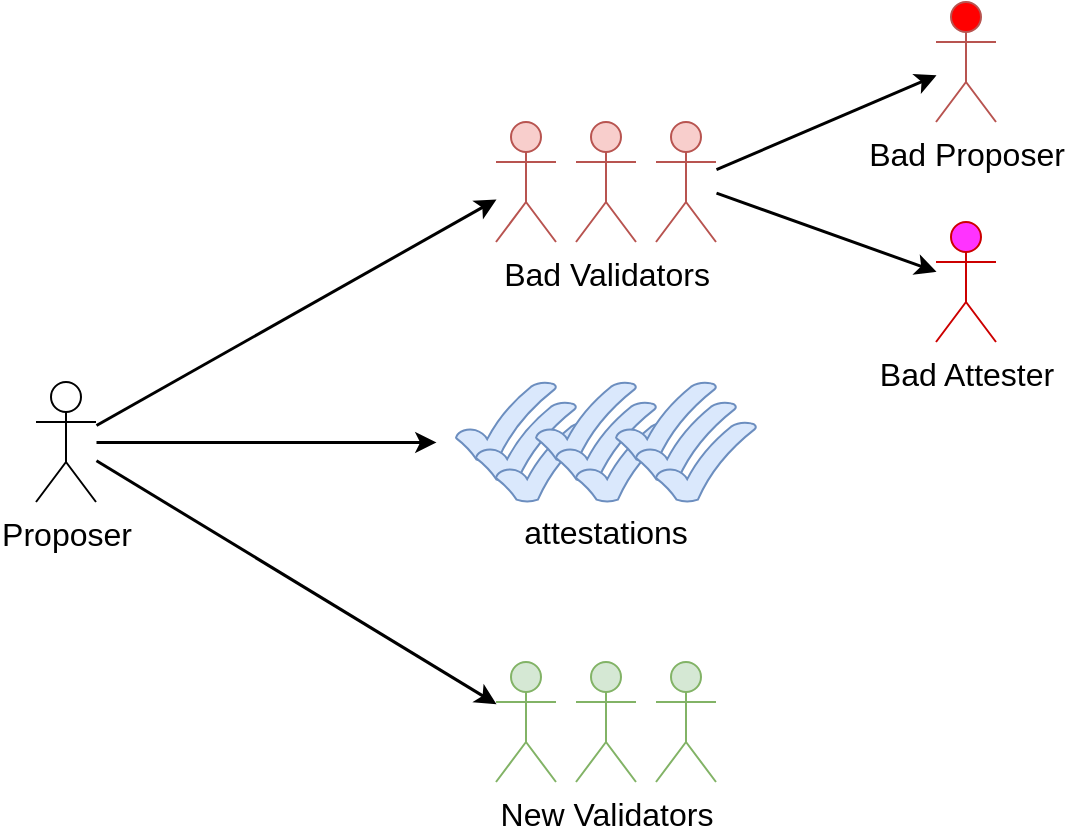<mxfile version="20.3.3" type="github">
  <diagram id="-fiRNYx4OJ6nBfOhRL0k" name="Page-1">
    <mxGraphModel dx="1018" dy="659" grid="1" gridSize="10" guides="1" tooltips="1" connect="1" arrows="1" fold="1" page="1" pageScale="1" pageWidth="850" pageHeight="1100" math="0" shadow="0">
      <root>
        <mxCell id="0" />
        <mxCell id="1" parent="0" />
        <mxCell id="m6vR3qpY-nCJ3pTRAgIn-3" value="Proposer" style="shape=umlActor;verticalLabelPosition=bottom;verticalAlign=top;html=1;outlineConnect=0;fontSize=16;" vertex="1" parent="1">
          <mxGeometry x="190" y="300" width="30" height="60" as="geometry" />
        </mxCell>
        <mxCell id="m6vR3qpY-nCJ3pTRAgIn-5" value="" style="shape=umlActor;verticalLabelPosition=bottom;verticalAlign=top;html=1;outlineConnect=0;fontSize=16;fillColor=#f8cecc;strokeColor=#b85450;" vertex="1" parent="1">
          <mxGeometry x="420" y="170" width="30" height="60" as="geometry" />
        </mxCell>
        <mxCell id="m6vR3qpY-nCJ3pTRAgIn-7" value="Bad Validators" style="shape=umlActor;verticalLabelPosition=bottom;verticalAlign=top;html=1;outlineConnect=0;fontSize=16;fillColor=#f8cecc;strokeColor=#b85450;" vertex="1" parent="1">
          <mxGeometry x="460" y="170" width="30" height="60" as="geometry" />
        </mxCell>
        <mxCell id="m6vR3qpY-nCJ3pTRAgIn-8" value="" style="shape=umlActor;verticalLabelPosition=bottom;verticalAlign=top;html=1;outlineConnect=0;fontSize=16;fillColor=#f8cecc;strokeColor=#b85450;" vertex="1" parent="1">
          <mxGeometry x="500" y="170" width="30" height="60" as="geometry" />
        </mxCell>
        <mxCell id="m6vR3qpY-nCJ3pTRAgIn-13" value="" style="shape=umlActor;verticalLabelPosition=bottom;verticalAlign=top;html=1;fontSize=16;fillColor=#d5e8d4;strokeColor=#82b366;" vertex="1" parent="1">
          <mxGeometry x="420" y="440" width="30" height="60" as="geometry" />
        </mxCell>
        <mxCell id="m6vR3qpY-nCJ3pTRAgIn-32" value="" style="verticalLabelPosition=bottom;verticalAlign=top;html=1;shape=mxgraph.basic.tick;fontSize=16;fillColor=#dae8fc;strokeColor=#6c8ebf;" vertex="1" parent="1">
          <mxGeometry x="400" y="300" width="50" height="40" as="geometry" />
        </mxCell>
        <mxCell id="m6vR3qpY-nCJ3pTRAgIn-33" value="" style="verticalLabelPosition=bottom;verticalAlign=top;html=1;shape=mxgraph.basic.tick;fontSize=16;fillColor=#dae8fc;strokeColor=#6c8ebf;" vertex="1" parent="1">
          <mxGeometry x="410" y="310" width="50" height="40" as="geometry" />
        </mxCell>
        <mxCell id="m6vR3qpY-nCJ3pTRAgIn-34" value="" style="verticalLabelPosition=bottom;verticalAlign=top;html=1;shape=mxgraph.basic.tick;fontSize=16;fillColor=#dae8fc;strokeColor=#6c8ebf;" vertex="1" parent="1">
          <mxGeometry x="420" y="320" width="50" height="40" as="geometry" />
        </mxCell>
        <mxCell id="m6vR3qpY-nCJ3pTRAgIn-35" value="" style="verticalLabelPosition=bottom;verticalAlign=top;html=1;shape=mxgraph.basic.tick;fontSize=16;fillColor=#dae8fc;strokeColor=#6c8ebf;" vertex="1" parent="1">
          <mxGeometry x="440" y="300" width="50" height="40" as="geometry" />
        </mxCell>
        <mxCell id="m6vR3qpY-nCJ3pTRAgIn-36" value="" style="verticalLabelPosition=bottom;verticalAlign=top;html=1;shape=mxgraph.basic.tick;fontSize=16;fillColor=#dae8fc;strokeColor=#6c8ebf;" vertex="1" parent="1">
          <mxGeometry x="450" y="310" width="50" height="40" as="geometry" />
        </mxCell>
        <mxCell id="m6vR3qpY-nCJ3pTRAgIn-37" value="" style="verticalLabelPosition=bottom;verticalAlign=top;html=1;shape=mxgraph.basic.tick;fontSize=16;fillColor=#dae8fc;strokeColor=#6c8ebf;" vertex="1" parent="1">
          <mxGeometry x="460" y="320" width="50" height="40" as="geometry" />
        </mxCell>
        <mxCell id="m6vR3qpY-nCJ3pTRAgIn-38" value="" style="verticalLabelPosition=bottom;verticalAlign=top;html=1;shape=mxgraph.basic.tick;fontSize=16;fillColor=#dae8fc;strokeColor=#6c8ebf;" vertex="1" parent="1">
          <mxGeometry x="480" y="300" width="50" height="40" as="geometry" />
        </mxCell>
        <mxCell id="m6vR3qpY-nCJ3pTRAgIn-39" value="" style="verticalLabelPosition=bottom;verticalAlign=top;html=1;shape=mxgraph.basic.tick;fontSize=16;fillColor=#dae8fc;strokeColor=#6c8ebf;" vertex="1" parent="1">
          <mxGeometry x="490" y="310" width="50" height="40" as="geometry" />
        </mxCell>
        <mxCell id="m6vR3qpY-nCJ3pTRAgIn-40" value="" style="verticalLabelPosition=bottom;verticalAlign=top;html=1;shape=mxgraph.basic.tick;fontSize=16;fillColor=#dae8fc;strokeColor=#6c8ebf;" vertex="1" parent="1">
          <mxGeometry x="500" y="320" width="50" height="40" as="geometry" />
        </mxCell>
        <mxCell id="m6vR3qpY-nCJ3pTRAgIn-43" value="New Validators" style="shape=umlActor;verticalLabelPosition=bottom;verticalAlign=top;html=1;fontSize=16;fillColor=#d5e8d4;strokeColor=#82b366;" vertex="1" parent="1">
          <mxGeometry x="460" y="440" width="30" height="60" as="geometry" />
        </mxCell>
        <mxCell id="m6vR3qpY-nCJ3pTRAgIn-44" value="" style="shape=umlActor;verticalLabelPosition=bottom;verticalAlign=top;html=1;fontSize=16;fillColor=#d5e8d4;strokeColor=#82b366;" vertex="1" parent="1">
          <mxGeometry x="500" y="440" width="30" height="60" as="geometry" />
        </mxCell>
        <mxCell id="m6vR3qpY-nCJ3pTRAgIn-46" value="attestations" style="text;html=1;strokeColor=none;fillColor=none;align=center;verticalAlign=middle;whiteSpace=wrap;rounded=0;fontSize=16;" vertex="1" parent="1">
          <mxGeometry x="445" y="360" width="60" height="30" as="geometry" />
        </mxCell>
        <mxCell id="m6vR3qpY-nCJ3pTRAgIn-47" value="Bad Proposer" style="shape=umlActor;verticalLabelPosition=bottom;verticalAlign=top;html=1;outlineConnect=0;fontSize=16;fillColor=#FF0000;strokeColor=#b85450;" vertex="1" parent="1">
          <mxGeometry x="640" y="110" width="30" height="60" as="geometry" />
        </mxCell>
        <mxCell id="m6vR3qpY-nCJ3pTRAgIn-48" value="Bad Attester" style="shape=umlActor;verticalLabelPosition=bottom;verticalAlign=top;html=1;outlineConnect=0;fontSize=16;fillColor=#FF33FF;strokeColor=#CC0000;" vertex="1" parent="1">
          <mxGeometry x="640" y="220" width="30" height="60" as="geometry" />
        </mxCell>
        <mxCell id="m6vR3qpY-nCJ3pTRAgIn-49" value="" style="endArrow=classic;html=1;rounded=0;fontSize=16;strokeWidth=1.5;" edge="1" parent="1" source="m6vR3qpY-nCJ3pTRAgIn-8" target="m6vR3qpY-nCJ3pTRAgIn-47">
          <mxGeometry width="50" height="50" relative="1" as="geometry">
            <mxPoint x="550" y="210" as="sourcePoint" />
            <mxPoint x="450" y="300" as="targetPoint" />
          </mxGeometry>
        </mxCell>
        <mxCell id="m6vR3qpY-nCJ3pTRAgIn-50" value="" style="endArrow=classic;html=1;rounded=0;fontSize=16;strokeWidth=1.5;" edge="1" parent="1" source="m6vR3qpY-nCJ3pTRAgIn-8" target="m6vR3qpY-nCJ3pTRAgIn-48">
          <mxGeometry width="50" height="50" relative="1" as="geometry">
            <mxPoint x="540" y="203.571" as="sourcePoint" />
            <mxPoint x="650" y="156.429" as="targetPoint" />
          </mxGeometry>
        </mxCell>
        <mxCell id="m6vR3qpY-nCJ3pTRAgIn-51" value="" style="endArrow=classic;html=1;rounded=0;fontSize=16;strokeWidth=1.5;" edge="1" parent="1" source="m6vR3qpY-nCJ3pTRAgIn-3" target="m6vR3qpY-nCJ3pTRAgIn-5">
          <mxGeometry width="50" height="50" relative="1" as="geometry">
            <mxPoint x="540" y="215.357" as="sourcePoint" />
            <mxPoint x="650" y="254.643" as="targetPoint" />
          </mxGeometry>
        </mxCell>
        <mxCell id="m6vR3qpY-nCJ3pTRAgIn-52" value="" style="endArrow=classic;html=1;rounded=0;fontSize=16;strokeWidth=1.5;" edge="1" parent="1" source="m6vR3qpY-nCJ3pTRAgIn-3">
          <mxGeometry width="50" height="50" relative="1" as="geometry">
            <mxPoint x="230" y="331.522" as="sourcePoint" />
            <mxPoint x="390" y="330" as="targetPoint" />
          </mxGeometry>
        </mxCell>
        <mxCell id="m6vR3qpY-nCJ3pTRAgIn-53" value="" style="endArrow=classic;html=1;rounded=0;fontSize=16;strokeWidth=1.5;" edge="1" parent="1" source="m6vR3qpY-nCJ3pTRAgIn-3" target="m6vR3qpY-nCJ3pTRAgIn-13">
          <mxGeometry width="50" height="50" relative="1" as="geometry">
            <mxPoint x="230" y="339.846" as="sourcePoint" />
            <mxPoint x="410" y="338" as="targetPoint" />
          </mxGeometry>
        </mxCell>
      </root>
    </mxGraphModel>
  </diagram>
</mxfile>
